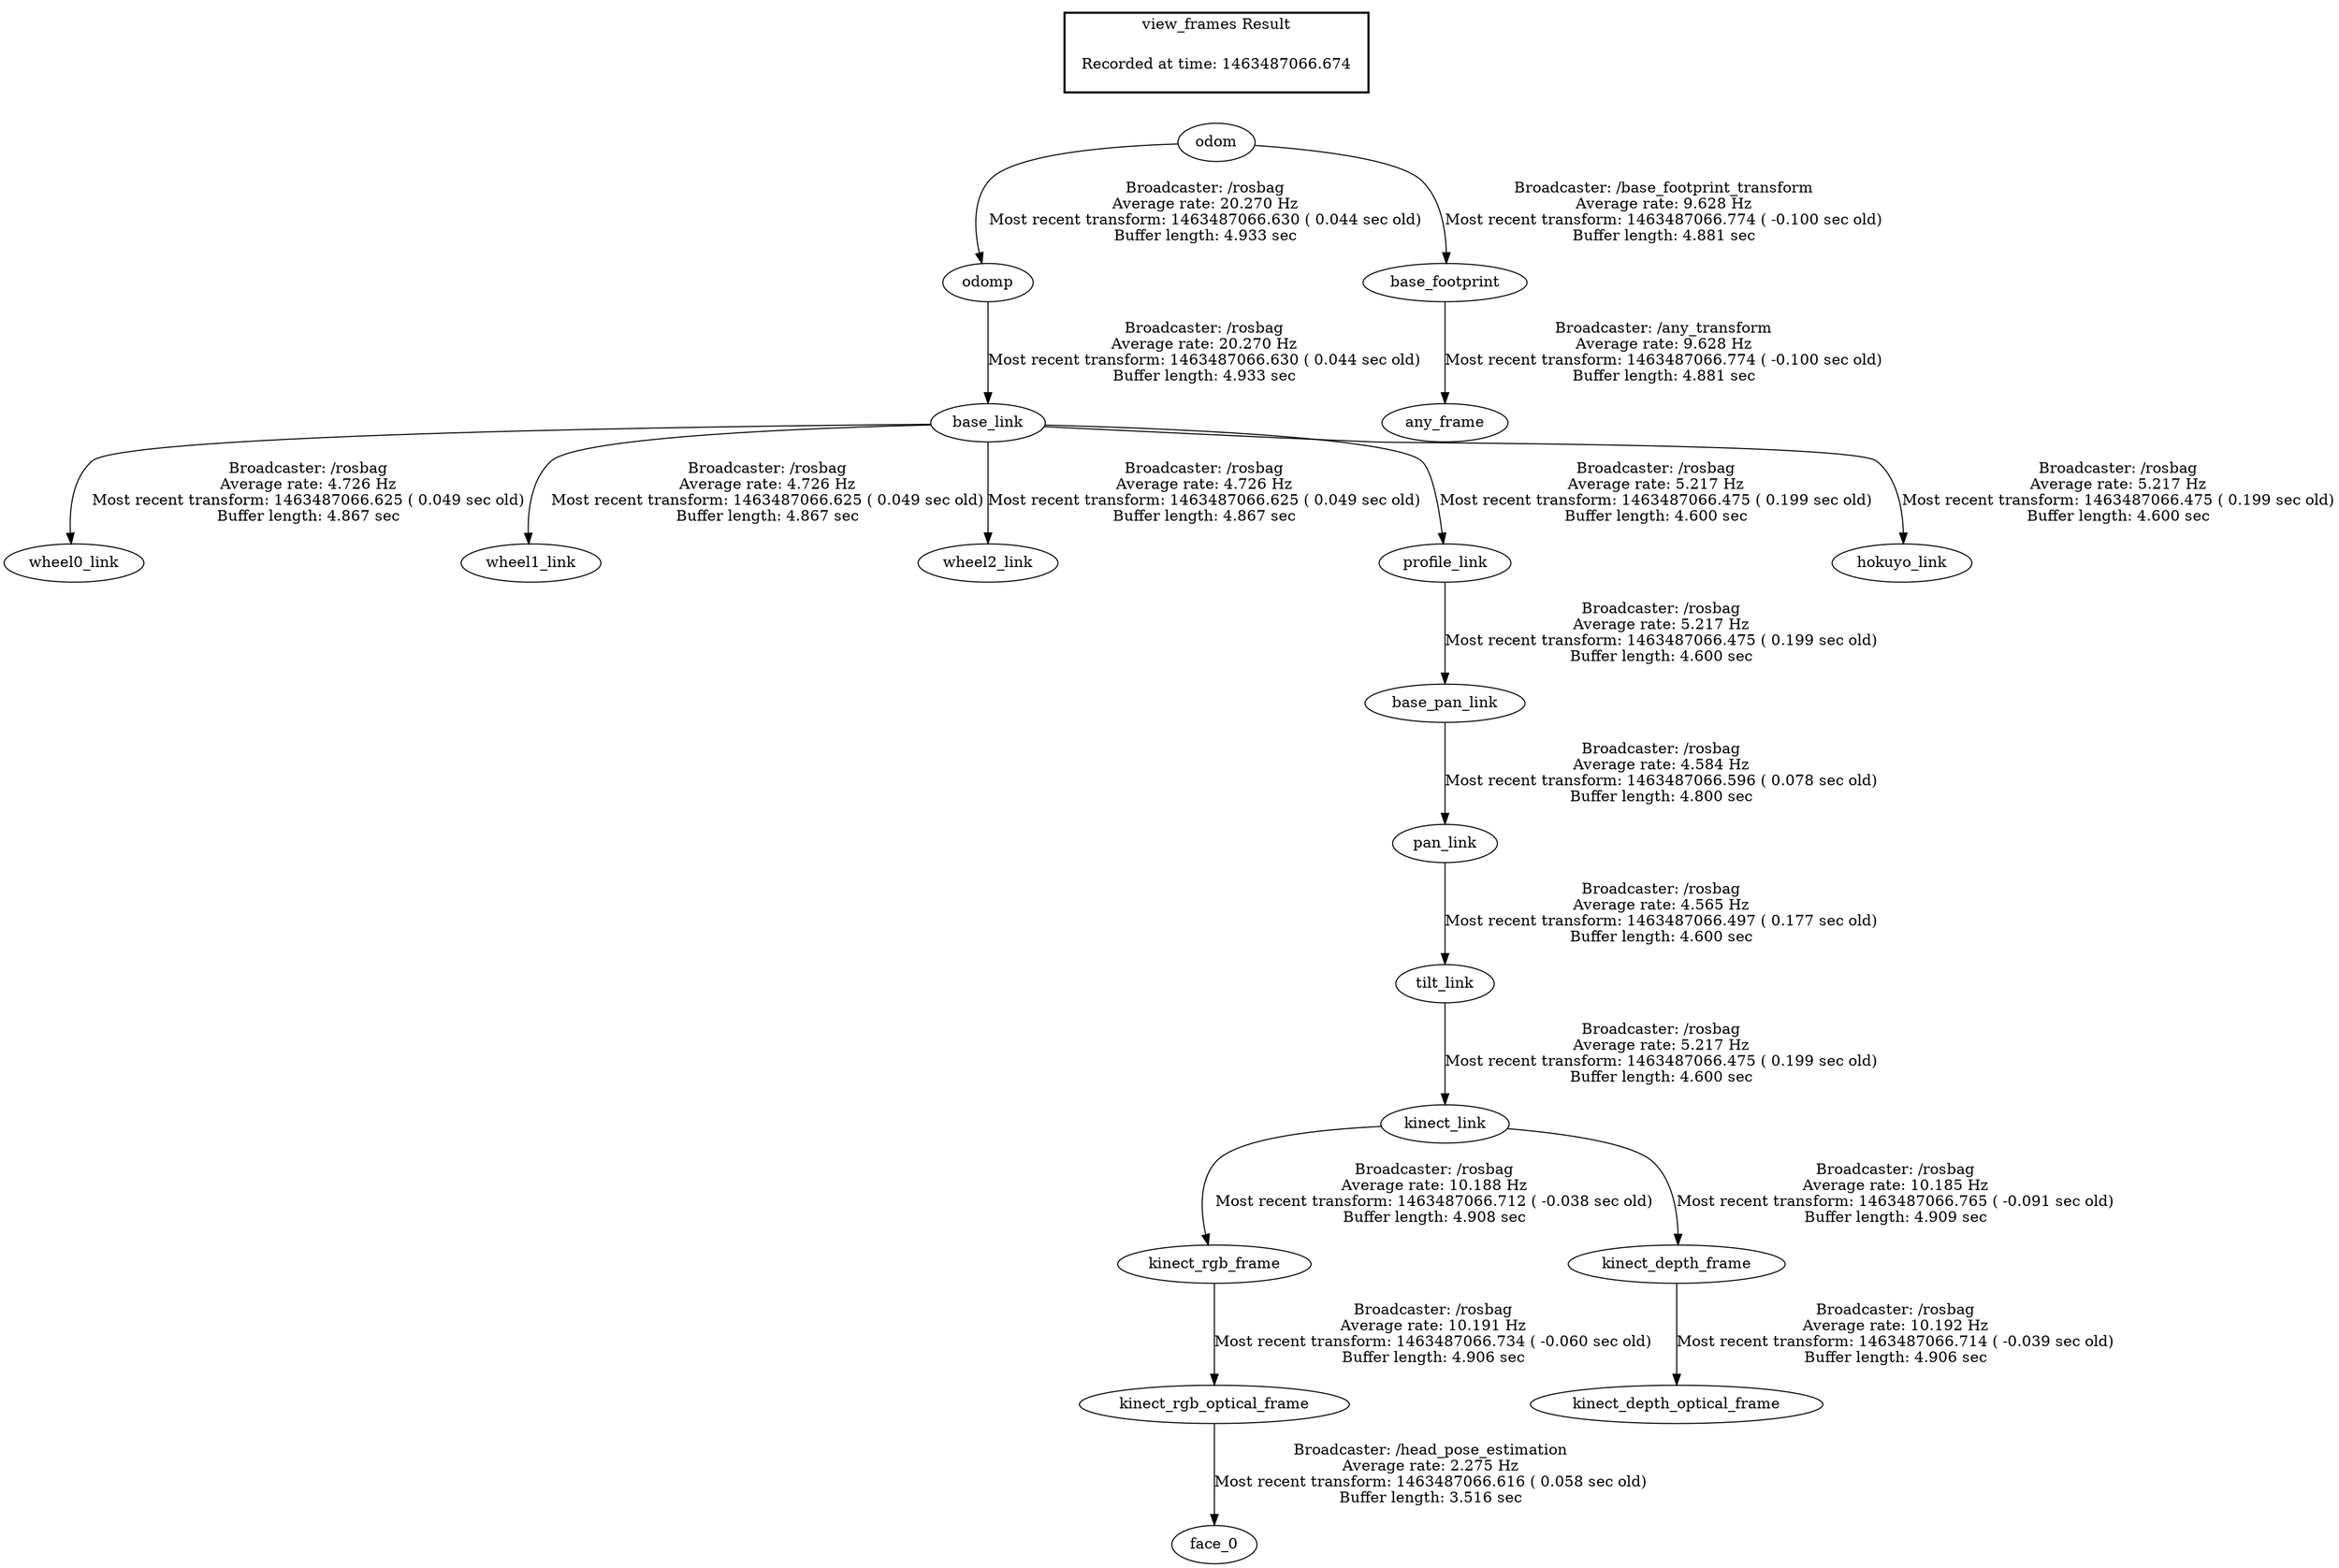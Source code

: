digraph G {
"odom" -> "odomp"[label="Broadcaster: /rosbag\nAverage rate: 20.270 Hz\nMost recent transform: 1463487066.630 ( 0.044 sec old)\nBuffer length: 4.933 sec\n"];
"odomp" -> "base_link"[label="Broadcaster: /rosbag\nAverage rate: 20.270 Hz\nMost recent transform: 1463487066.630 ( 0.044 sec old)\nBuffer length: 4.933 sec\n"];
"kinect_link" -> "kinect_rgb_frame"[label="Broadcaster: /rosbag\nAverage rate: 10.188 Hz\nMost recent transform: 1463487066.712 ( -0.038 sec old)\nBuffer length: 4.908 sec\n"];
"tilt_link" -> "kinect_link"[label="Broadcaster: /rosbag\nAverage rate: 5.217 Hz\nMost recent transform: 1463487066.475 ( 0.199 sec old)\nBuffer length: 4.600 sec\n"];
"kinect_depth_frame" -> "kinect_depth_optical_frame"[label="Broadcaster: /rosbag\nAverage rate: 10.192 Hz\nMost recent transform: 1463487066.714 ( -0.039 sec old)\nBuffer length: 4.906 sec\n"];
"kinect_link" -> "kinect_depth_frame"[label="Broadcaster: /rosbag\nAverage rate: 10.185 Hz\nMost recent transform: 1463487066.765 ( -0.091 sec old)\nBuffer length: 4.909 sec\n"];
"kinect_rgb_frame" -> "kinect_rgb_optical_frame"[label="Broadcaster: /rosbag\nAverage rate: 10.191 Hz\nMost recent transform: 1463487066.734 ( -0.060 sec old)\nBuffer length: 4.906 sec\n"];
"base_link" -> "wheel0_link"[label="Broadcaster: /rosbag\nAverage rate: 4.726 Hz\nMost recent transform: 1463487066.625 ( 0.049 sec old)\nBuffer length: 4.867 sec\n"];
"base_link" -> "wheel1_link"[label="Broadcaster: /rosbag\nAverage rate: 4.726 Hz\nMost recent transform: 1463487066.625 ( 0.049 sec old)\nBuffer length: 4.867 sec\n"];
"base_link" -> "wheel2_link"[label="Broadcaster: /rosbag\nAverage rate: 4.726 Hz\nMost recent transform: 1463487066.625 ( 0.049 sec old)\nBuffer length: 4.867 sec\n"];
"odom" -> "base_footprint"[label="Broadcaster: /base_footprint_transform\nAverage rate: 9.628 Hz\nMost recent transform: 1463487066.774 ( -0.100 sec old)\nBuffer length: 4.881 sec\n"];
"base_footprint" -> "any_frame"[label="Broadcaster: /any_transform\nAverage rate: 9.628 Hz\nMost recent transform: 1463487066.774 ( -0.100 sec old)\nBuffer length: 4.881 sec\n"];
"base_pan_link" -> "pan_link"[label="Broadcaster: /rosbag\nAverage rate: 4.584 Hz\nMost recent transform: 1463487066.596 ( 0.078 sec old)\nBuffer length: 4.800 sec\n"];
"profile_link" -> "base_pan_link"[label="Broadcaster: /rosbag\nAverage rate: 5.217 Hz\nMost recent transform: 1463487066.475 ( 0.199 sec old)\nBuffer length: 4.600 sec\n"];
"base_link" -> "profile_link"[label="Broadcaster: /rosbag\nAverage rate: 5.217 Hz\nMost recent transform: 1463487066.475 ( 0.199 sec old)\nBuffer length: 4.600 sec\n"];
"base_link" -> "hokuyo_link"[label="Broadcaster: /rosbag\nAverage rate: 5.217 Hz\nMost recent transform: 1463487066.475 ( 0.199 sec old)\nBuffer length: 4.600 sec\n"];
"pan_link" -> "tilt_link"[label="Broadcaster: /rosbag\nAverage rate: 4.565 Hz\nMost recent transform: 1463487066.497 ( 0.177 sec old)\nBuffer length: 4.600 sec\n"];
"kinect_rgb_optical_frame" -> "face_0"[label="Broadcaster: /head_pose_estimation\nAverage rate: 2.275 Hz\nMost recent transform: 1463487066.616 ( 0.058 sec old)\nBuffer length: 3.516 sec\n"];
edge [style=invis];
 subgraph cluster_legend { style=bold; color=black; label ="view_frames Result";
"Recorded at time: 1463487066.674"[ shape=plaintext ] ;
 }->"odom";
}